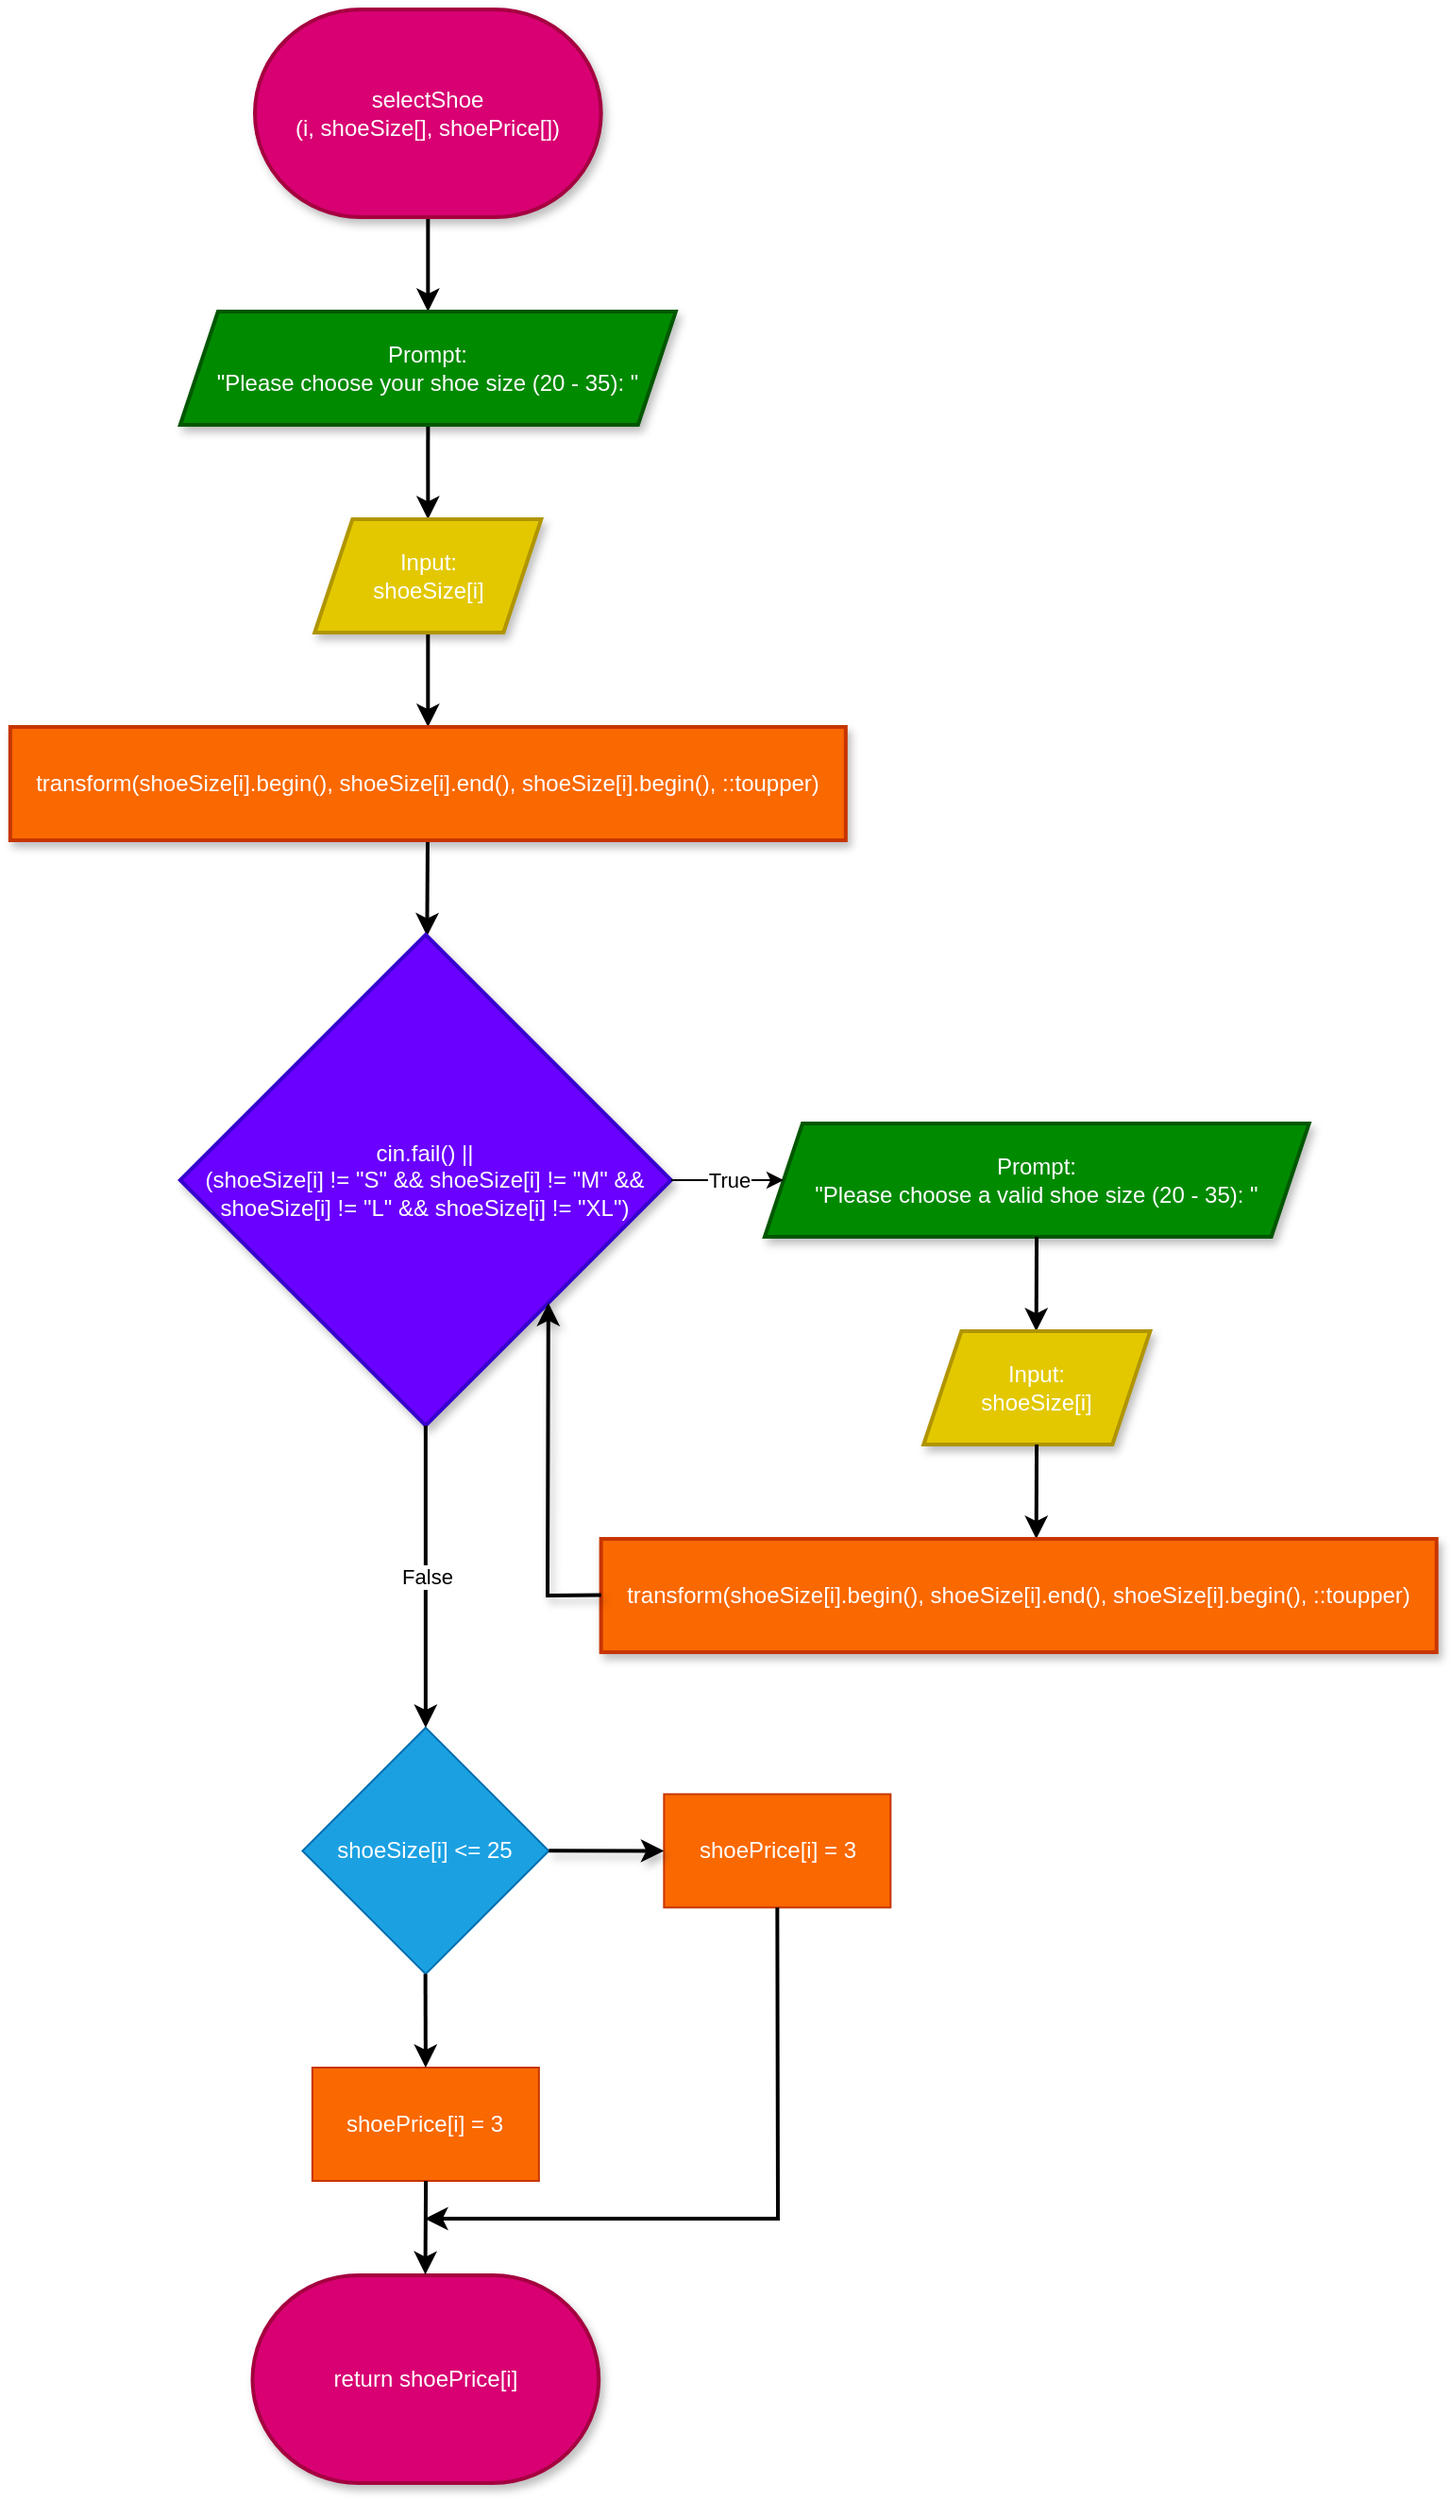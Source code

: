 <mxfile>
    <diagram id="aHGAsa2Ocz5gcgqU7ATd" name="Page-1">
        <mxGraphModel dx="1003" dy="331" grid="1" gridSize="10" guides="1" tooltips="1" connect="1" arrows="1" fold="1" page="1" pageScale="1" pageWidth="827" pageHeight="1169" math="0" shadow="0">
            <root>
                <mxCell id="0"/>
                <mxCell id="1" parent="0"/>
                <mxCell id="2" value="" style="edgeStyle=none;html=1;strokeWidth=2;" edge="1" parent="1" source="3" target="5">
                    <mxGeometry relative="1" as="geometry"/>
                </mxCell>
                <mxCell id="3" value="selectShoe&lt;br&gt;(i, shoeSize[], shoePrice[])" style="strokeWidth=2;html=1;shape=mxgraph.flowchart.terminator;whiteSpace=wrap;fillColor=#d80073;strokeColor=#A50040;shadow=1;fontColor=#ffffff;" vertex="1" parent="1">
                    <mxGeometry x="90" y="60" width="183.33" height="110" as="geometry"/>
                </mxCell>
                <mxCell id="4" value="" style="edgeStyle=none;html=1;strokeWidth=2;" edge="1" parent="1" source="5" target="7">
                    <mxGeometry relative="1" as="geometry"/>
                </mxCell>
                <mxCell id="5" value="&lt;span style=&quot;color: rgb(255, 255, 255);&quot;&gt;Prompt:&lt;/span&gt;&lt;br&gt;&lt;span style=&quot;color: rgb(255, 255, 255);&quot;&gt;&quot;Please choose your shoe size (20 - 35): &quot;&lt;/span&gt;" style="shape=parallelogram;perimeter=parallelogramPerimeter;whiteSpace=wrap;html=1;fixedSize=1;fillColor=#008a00;strokeColor=#005700;fontColor=#ffffff;strokeWidth=2;shadow=1;" vertex="1" parent="1">
                    <mxGeometry x="50.43" y="220" width="262.5" height="60" as="geometry"/>
                </mxCell>
                <mxCell id="6" value="" style="edgeStyle=none;html=1;strokeWidth=2;" edge="1" parent="1" source="7" target="9">
                    <mxGeometry relative="1" as="geometry"/>
                </mxCell>
                <mxCell id="7" value="Input:&lt;br&gt;shoeSize[i]" style="shape=parallelogram;perimeter=parallelogramPerimeter;whiteSpace=wrap;html=1;fixedSize=1;fillColor=#e3c800;strokeColor=#B09500;fontColor=#FFFFFF;strokeWidth=2;shadow=1;labelBackgroundColor=none;labelBorderColor=none;textShadow=0;" vertex="1" parent="1">
                    <mxGeometry x="121.665" y="330" width="120" height="60" as="geometry"/>
                </mxCell>
                <mxCell id="8" value="" style="edgeStyle=none;html=1;strokeWidth=2;" edge="1" parent="1" source="9" target="10">
                    <mxGeometry relative="1" as="geometry"/>
                </mxCell>
                <mxCell id="9" value="&lt;div style=&quot;text-align: start;&quot;&gt;&lt;font style=&quot;color: rgb(255, 255, 255);&quot;&gt;&lt;font style=&quot;&quot; face=&quot;monospace&quot;&gt;&lt;span style=&quot;font-size: 0px; white-space-collapse: collapse;&quot;&gt;&lt;span style=&quot;white-space: pre;&quot;&gt;&#x9;&lt;/span&gt;std::transform(suitSize[i].begin(), suitSize[i].end(), suitSize[i].begin(), ::toupper)&lt;/span&gt;&lt;/font&gt;transform(shoeSize[i].begin(), shoeSize[i].end(), shoeSize[i].begin(), ::toupper)&lt;/font&gt;&lt;/div&gt;" style="whiteSpace=wrap;html=1;fillColor=#fa6800;strokeColor=#C73500;fontColor=#000000;strokeWidth=2;shadow=1;labelBackgroundColor=none;labelBorderColor=none;" vertex="1" parent="1">
                    <mxGeometry x="-39.58" y="440" width="442.5" height="60" as="geometry"/>
                </mxCell>
                <mxCell id="10" value="&lt;span style=&quot;color: rgb(255, 255, 255);&quot;&gt;cin.fail() ||&lt;/span&gt;&lt;br&gt;&lt;span style=&quot;color: rgb(255, 255, 255);&quot;&gt;(shoeSize[i] != &quot;S&quot; &amp;amp;&amp;amp; shoeSize[i] != &quot;M&quot; &amp;amp;&amp;amp; shoeSize[i] != &quot;L&quot; &amp;amp;&amp;amp; shoeSize[i] != &quot;XL&quot;)&lt;/span&gt;" style="rhombus;whiteSpace=wrap;html=1;fillColor=#6a00ff;strokeColor=#3700CC;fontColor=#ffffff;strokeWidth=2;shadow=1;labelBackgroundColor=none;labelBorderColor=none;" vertex="1" parent="1">
                    <mxGeometry x="50.43" y="550" width="260" height="260" as="geometry"/>
                </mxCell>
                <mxCell id="12" value="&lt;span style=&quot;color: rgb(255, 255, 255);&quot;&gt;Prompt:&lt;/span&gt;&lt;br&gt;&lt;span style=&quot;color: rgb(255, 255, 255);&quot;&gt;&quot;Please choose a valid shoe size (20 - 35): &quot;&lt;/span&gt;" style="shape=parallelogram;perimeter=parallelogramPerimeter;whiteSpace=wrap;html=1;fixedSize=1;fillColor=#008a00;strokeColor=#005700;fontColor=#ffffff;strokeWidth=2;shadow=1;" vertex="1" parent="1">
                    <mxGeometry x="360" y="650" width="288.33" height="60" as="geometry"/>
                </mxCell>
                <mxCell id="13" value="" style="edgeStyle=none;html=1;strokeWidth=2;" edge="1" parent="1">
                    <mxGeometry relative="1" as="geometry">
                        <mxPoint x="504.03" y="710" as="sourcePoint"/>
                        <mxPoint x="503.821" y="760" as="targetPoint"/>
                    </mxGeometry>
                </mxCell>
                <mxCell id="14" value="Input:&lt;br&gt;shoeSize[i]" style="shape=parallelogram;perimeter=parallelogramPerimeter;whiteSpace=wrap;html=1;fixedSize=1;fillColor=#e3c800;strokeColor=#B09500;fontColor=#FFFFFF;strokeWidth=2;shadow=1;labelBackgroundColor=none;labelBorderColor=none;textShadow=0;" vertex="1" parent="1">
                    <mxGeometry x="444.165" y="760" width="120" height="60" as="geometry"/>
                </mxCell>
                <mxCell id="15" value="" style="edgeStyle=none;html=1;strokeWidth=2;" edge="1" parent="1">
                    <mxGeometry relative="1" as="geometry">
                        <mxPoint x="504.03" y="820" as="sourcePoint"/>
                        <mxPoint x="503.824" y="870" as="targetPoint"/>
                    </mxGeometry>
                </mxCell>
                <mxCell id="16" value="&lt;div style=&quot;text-align: start;&quot;&gt;&lt;font face=&quot;monospace&quot;&gt;&lt;span style=&quot;font-size: 0px;&quot;&gt;&lt;span style=&quot;white-space: pre;&quot;&gt;&#x9;&lt;/span&gt;std::transform(suitSize[i].begin(), suitSize[i].end(), suitSize[i].begin(), ::toupper)&lt;/span&gt;&lt;/font&gt;&lt;span style=&quot;color: rgb(255, 255, 255);&quot;&gt;transform(shoeSize[i].begin(), shoeSize[i].end(), shoeSize[i].begin(), ::toupper)&lt;/span&gt;&lt;/div&gt;" style="whiteSpace=wrap;html=1;fillColor=#fa6800;strokeColor=#C73500;fontColor=#000000;strokeWidth=2;shadow=1;labelBackgroundColor=none;labelBorderColor=none;" vertex="1" parent="1">
                    <mxGeometry x="273.33" y="870" width="442.5" height="60" as="geometry"/>
                </mxCell>
                <mxCell id="18" value="shoeSize[i] &amp;lt;= 25" style="rhombus;whiteSpace=wrap;html=1;fillColor=#1ba1e2;fontColor=#ffffff;strokeColor=#006EAF;" vertex="1" parent="1">
                    <mxGeometry x="115.22" y="970" width="130.43" height="130.43" as="geometry"/>
                </mxCell>
                <mxCell id="19" value="" style="edgeStyle=none;html=1;strokeWidth=2;shadow=1;entryX=1;entryY=1;entryDx=0;entryDy=0;rounded=0;curved=0;" edge="1" parent="1" target="10">
                    <mxGeometry relative="1" as="geometry">
                        <mxPoint x="273.33" y="899.76" as="sourcePoint"/>
                        <mxPoint x="180.42" y="900.09" as="targetPoint"/>
                        <Array as="points">
                            <mxPoint x="245" y="900"/>
                        </Array>
                    </mxGeometry>
                </mxCell>
                <mxCell id="20" value="shoePrice[i] = 3" style="whiteSpace=wrap;html=1;fillColor=#fa6800;strokeColor=#C73500;fontColor=#FFFFFF;" vertex="1" parent="1">
                    <mxGeometry x="306.67" y="1005.21" width="120" height="60" as="geometry"/>
                </mxCell>
                <mxCell id="21" value="" style="edgeStyle=none;html=1;strokeWidth=2;shadow=1;entryX=0;entryY=0.5;entryDx=0;entryDy=0;" edge="1" parent="1" target="20">
                    <mxGeometry relative="1" as="geometry">
                        <mxPoint x="245.65" y="1035.09" as="sourcePoint"/>
                        <mxPoint x="300.64" y="1035.34" as="targetPoint"/>
                    </mxGeometry>
                </mxCell>
                <mxCell id="23" value="" style="edgeStyle=none;html=1;strokeWidth=2;exitX=0.5;exitY=1;exitDx=0;exitDy=0;rounded=0;curved=0;" edge="1" parent="1" source="20">
                    <mxGeometry relative="1" as="geometry">
                        <mxPoint x="366.8" y="1180" as="sourcePoint"/>
                        <mxPoint x="180" y="1230" as="targetPoint"/>
                        <Array as="points">
                            <mxPoint x="367" y="1230"/>
                        </Array>
                    </mxGeometry>
                </mxCell>
                <mxCell id="39" value="return shoePrice[i]" style="strokeWidth=2;html=1;shape=mxgraph.flowchart.terminator;whiteSpace=wrap;fillColor=#d80073;strokeColor=#A50040;shadow=1;fontColor=#ffffff;" vertex="1" parent="1">
                    <mxGeometry x="88.77" y="1260" width="183.33" height="110" as="geometry"/>
                </mxCell>
                <mxCell id="42" value="shoePrice[i] = 3" style="whiteSpace=wrap;html=1;fillColor=#fa6800;strokeColor=#C73500;fontColor=#FFFFFF;" vertex="1" parent="1">
                    <mxGeometry x="120.43" y="1150" width="120" height="60" as="geometry"/>
                </mxCell>
                <mxCell id="43" value="" style="edgeStyle=none;html=1;strokeWidth=2;entryX=0.5;entryY=0;entryDx=0;entryDy=0;" edge="1" parent="1" target="42">
                    <mxGeometry relative="1" as="geometry">
                        <mxPoint x="180.3" y="1100.43" as="sourcePoint"/>
                        <mxPoint x="180.3" y="1151.43" as="targetPoint"/>
                    </mxGeometry>
                </mxCell>
                <mxCell id="44" value="" style="edgeStyle=none;html=1;strokeWidth=2;entryX=0.5;entryY=0;entryDx=0;entryDy=0;" edge="1" parent="1">
                    <mxGeometry relative="1" as="geometry">
                        <mxPoint x="180.55" y="1210.0" as="sourcePoint"/>
                        <mxPoint x="180.25" y="1259.57" as="targetPoint"/>
                    </mxGeometry>
                </mxCell>
                <mxCell id="46" value="F" style="endArrow=classic;html=1;exitX=0.5;exitY=1;exitDx=0;exitDy=0;entryX=0.5;entryY=0;entryDx=0;entryDy=0;strokeWidth=2;" edge="1" parent="1" source="10" target="18">
                    <mxGeometry relative="1" as="geometry">
                        <mxPoint x="145.65" y="840" as="sourcePoint"/>
                        <mxPoint x="180" y="960" as="targetPoint"/>
                    </mxGeometry>
                </mxCell>
                <mxCell id="47" value="False" style="edgeLabel;resizable=0;html=1;;align=center;verticalAlign=middle;" connectable="0" vertex="1" parent="46">
                    <mxGeometry relative="1" as="geometry"/>
                </mxCell>
                <mxCell id="48" value="" style="endArrow=classic;html=1;exitX=1;exitY=0.5;exitDx=0;exitDy=0;entryX=0;entryY=0.5;entryDx=0;entryDy=0;" edge="1" parent="1" source="10" target="12">
                    <mxGeometry relative="1" as="geometry">
                        <mxPoint x="306.67" y="740" as="sourcePoint"/>
                        <mxPoint x="406.67" y="740" as="targetPoint"/>
                    </mxGeometry>
                </mxCell>
                <mxCell id="49" value="True" style="edgeLabel;resizable=0;html=1;;align=center;verticalAlign=middle;" connectable="0" vertex="1" parent="48">
                    <mxGeometry relative="1" as="geometry"/>
                </mxCell>
            </root>
        </mxGraphModel>
    </diagram>
</mxfile>